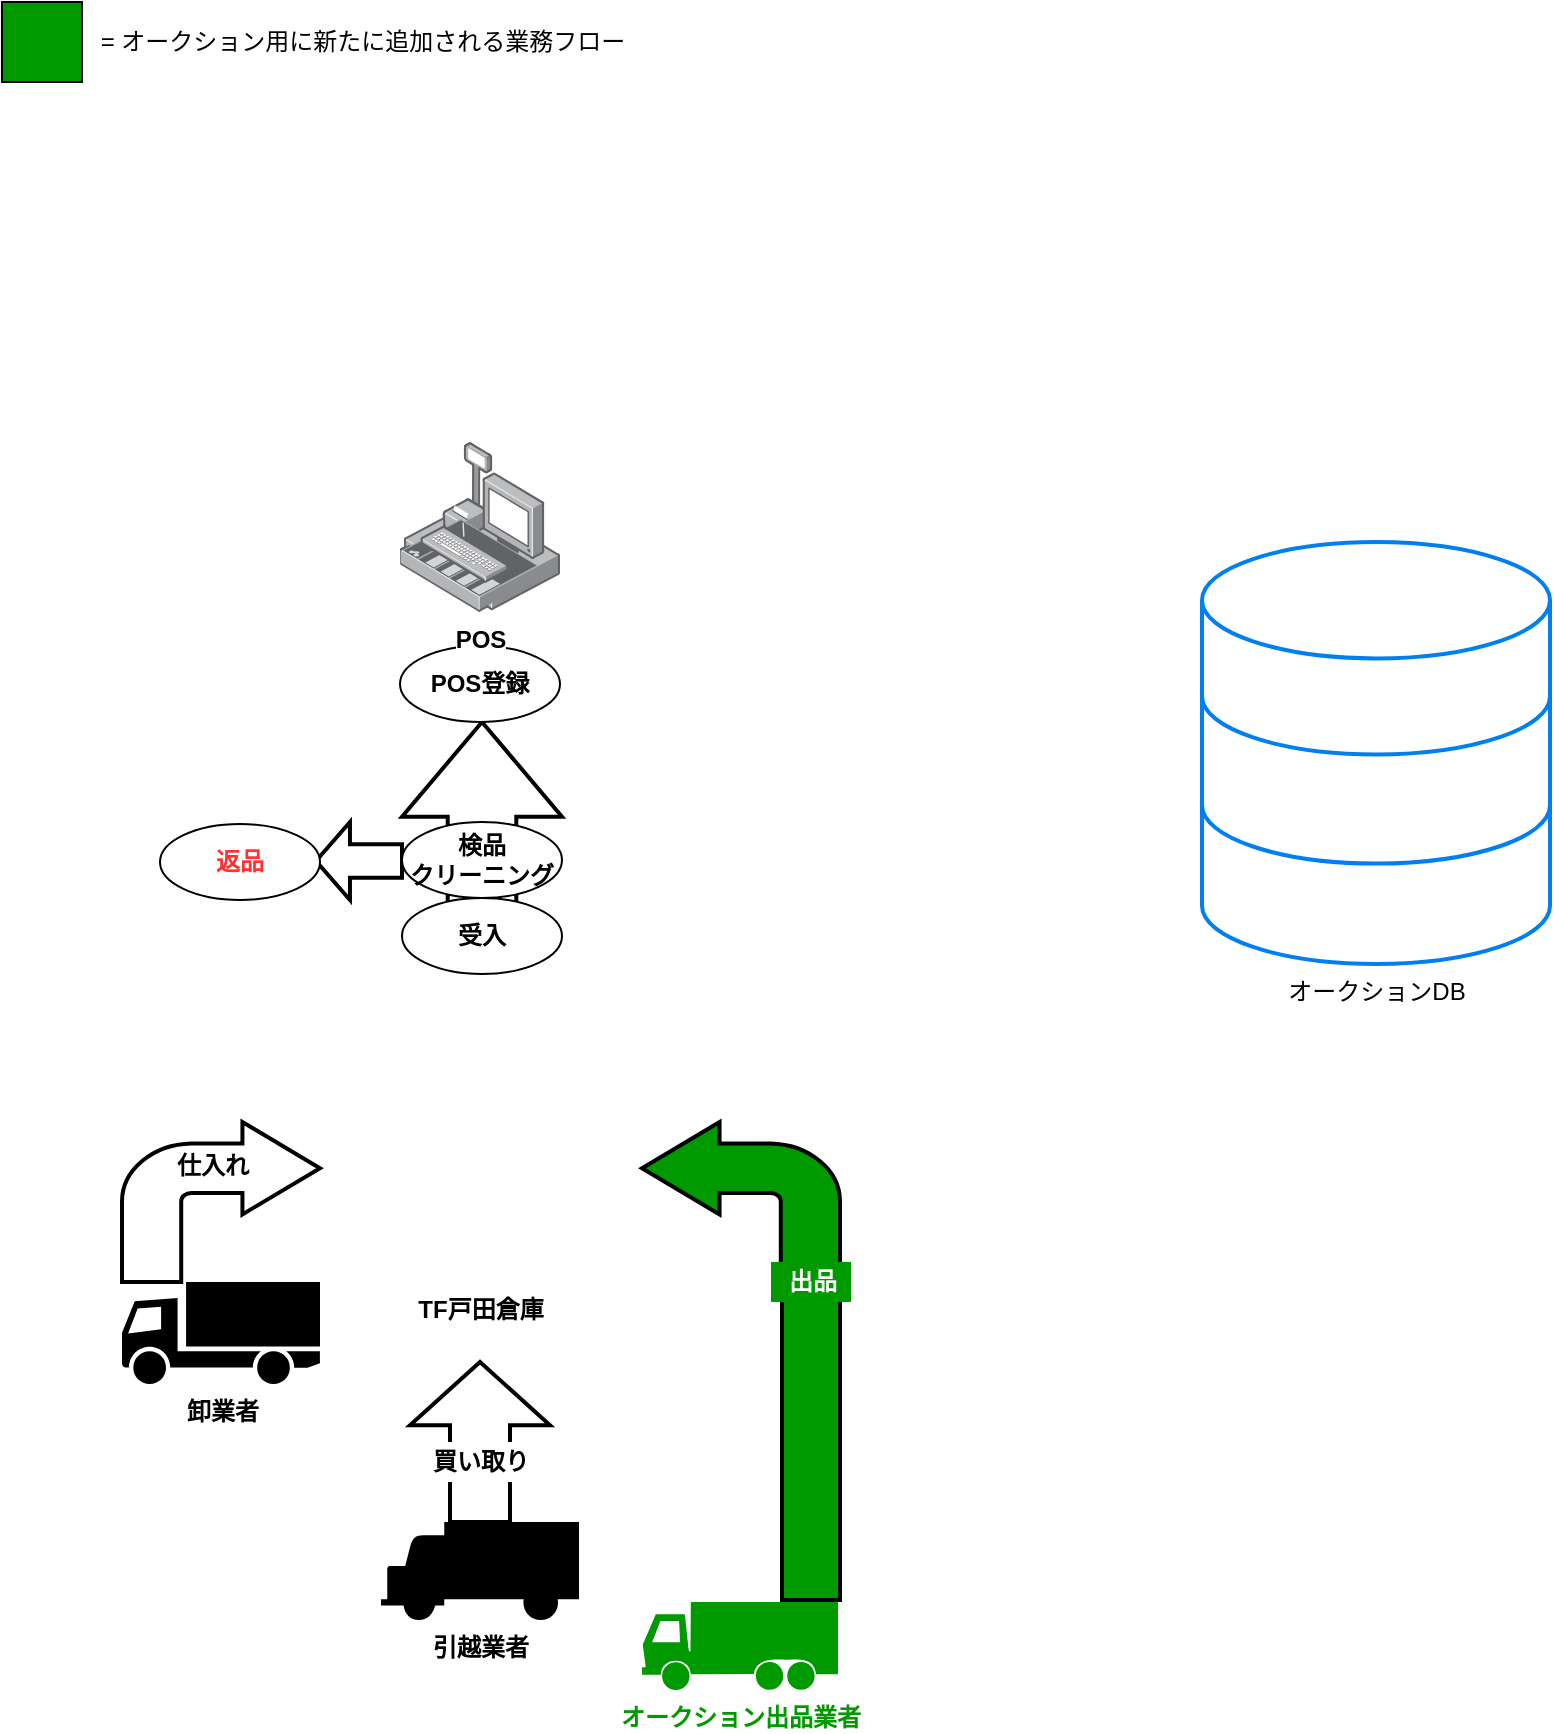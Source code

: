 <mxfile version="10.9.2" type="github"><diagram id="4Yot-8zi4ZWsPV4yoA25" name="Page-1"><mxGraphModel dx="918" dy="1467" grid="1" gridSize="10" guides="1" tooltips="1" connect="1" arrows="1" fold="1" page="1" pageScale="1" pageWidth="1169" pageHeight="826" math="0" shadow="0"><root><mxCell id="0"/><mxCell id="1" parent="0"/><mxCell id="4wqdC9LSduSzO4ThFmsp-1" value="オークションDB" style="html=1;verticalLabelPosition=bottom;align=center;labelBackgroundColor=#ffffff;verticalAlign=top;strokeWidth=2;strokeColor=#0080F0;fillColor=#ffffff;shadow=0;dashed=0;shape=mxgraph.ios7.icons.data;" vertex="1" parent="1"><mxGeometry x="640" y="150" width="174" height="211" as="geometry"/></mxCell><mxCell id="4wqdC9LSduSzO4ThFmsp-3" value="卸業者" style="shape=mxgraph.signs.transportation.truck_1;html=1;fillColor=#000000;strokeColor=none;verticalLabelPosition=bottom;verticalAlign=top;align=center;fontStyle=1" vertex="1" parent="1"><mxGeometry x="100" y="520" width="99" height="51" as="geometry"/></mxCell><mxCell id="4wqdC9LSduSzO4ThFmsp-4" value="引越業者" style="shape=mxgraph.signs.transportation.truck_2;html=1;fillColor=#000000;strokeColor=none;verticalLabelPosition=bottom;verticalAlign=top;align=center;fontStyle=1" vertex="1" parent="1"><mxGeometry x="229.5" y="640" width="99" height="49" as="geometry"/></mxCell><mxCell id="4wqdC9LSduSzO4ThFmsp-5" value="オークション出品業者" style="shape=mxgraph.signs.transportation.truck_3;html=1;fillColor=#009900;strokeColor=none;verticalLabelPosition=bottom;verticalAlign=top;align=center;fontColor=#009900;fontStyle=1" vertex="1" parent="1"><mxGeometry x="360" y="680" width="98" height="44" as="geometry"/></mxCell><mxCell id="4wqdC9LSduSzO4ThFmsp-9" value="TF戸田倉庫" style="shape=image;html=1;verticalAlign=top;verticalLabelPosition=bottom;labelBackgroundColor=#ffffff;imageAspect=0;aspect=fixed;image=https://cdn3.iconfinder.com/data/icons/whisky-break/90/warehouse-128.png;fontStyle=1" vertex="1" parent="1"><mxGeometry x="199" y="360" width="160" height="160" as="geometry"/></mxCell><mxCell id="4wqdC9LSduSzO4ThFmsp-12" value="" style="shape=mxgraph.arrows.bent_right_arrow;html=1;verticalLabelPosition=bottom;verticalAlign=top;strokeWidth=2;strokeColor=#000000;" vertex="1" parent="1"><mxGeometry x="100" y="440" width="99" height="80" as="geometry"/></mxCell><mxCell id="4wqdC9LSduSzO4ThFmsp-13" value="仕入れ" style="text;html=1;resizable=0;points=[];autosize=1;align=center;verticalAlign=top;spacingTop=-4;fontStyle=1" vertex="1" parent="1"><mxGeometry x="120" y="452" width="50" height="20" as="geometry"/></mxCell><mxCell id="4wqdC9LSduSzO4ThFmsp-18" value="" style="shape=mxgraph.arrows.arrow_up;html=1;verticalLabelPosition=bottom;verticalAlign=top;strokeWidth=2;strokeColor=#000000;" vertex="1" parent="1"><mxGeometry x="244" y="560" width="70" height="80" as="geometry"/></mxCell><mxCell id="4wqdC9LSduSzO4ThFmsp-19" value="買い取り" style="text;html=1;resizable=0;points=[];autosize=1;align=center;verticalAlign=top;spacingTop=-4;fillColor=#ffffff;fontStyle=1" vertex="1" parent="1"><mxGeometry x="249" y="600" width="60" height="20" as="geometry"/></mxCell><mxCell id="4wqdC9LSduSzO4ThFmsp-20" value="" style="shape=mxgraph.arrows.signal-in_arrow;html=1;verticalLabelPosition=bottom;verticalAlign=top;strokeWidth=2;strokeColor=#000000;rotation=-90;fillColor=#009900;" vertex="1" parent="1"><mxGeometry x="348" y="568" width="193" height="29" as="geometry"/></mxCell><mxCell id="4wqdC9LSduSzO4ThFmsp-21" value="" style="shape=mxgraph.arrows.bent_right_arrow;html=1;verticalLabelPosition=bottom;verticalAlign=top;strokeWidth=2;strokeColor=#000000;flipH=1;fillColor=#009900;" vertex="1" parent="1"><mxGeometry x="360" y="440" width="99" height="80" as="geometry"/></mxCell><mxCell id="4wqdC9LSduSzO4ThFmsp-22" value="出品" style="text;html=1;resizable=0;points=[];autosize=1;align=center;verticalAlign=top;spacingTop=-4;fillColor=#009900;fontColor=#FFFFFF;fontStyle=1" vertex="1" parent="1"><mxGeometry x="424.5" y="510" width="40" height="20" as="geometry"/></mxCell><mxCell id="4wqdC9LSduSzO4ThFmsp-23" value="" style="whiteSpace=wrap;html=1;aspect=fixed;fillColor=#009900;fontColor=#FFFFFF;align=center;" vertex="1" parent="1"><mxGeometry x="40" y="-120" width="40" height="40" as="geometry"/></mxCell><mxCell id="4wqdC9LSduSzO4ThFmsp-24" value="= オークション用に新たに追加される業務フロー&lt;br&gt;&lt;br&gt;" style="text;html=1;resizable=0;points=[];autosize=1;align=center;verticalAlign=top;spacingTop=-4;fontColor=#000000;" vertex="1" parent="1"><mxGeometry x="80" y="-110" width="280" height="30" as="geometry"/></mxCell><mxCell id="4wqdC9LSduSzO4ThFmsp-26" value="" style="shape=mxgraph.arrows.arrow_up;html=1;verticalLabelPosition=bottom;verticalAlign=top;strokeWidth=2;strokeColor=#000000;" vertex="1" parent="1"><mxGeometry x="240" y="240" width="80" height="120" as="geometry"/></mxCell><mxCell id="4wqdC9LSduSzO4ThFmsp-27" value="受入" style="ellipse;whiteSpace=wrap;html=1;fillColor=#FFFFFF;fontColor=#000000;align=center;fontStyle=1" vertex="1" parent="1"><mxGeometry x="240" y="328" width="80" height="38" as="geometry"/></mxCell><mxCell id="4wqdC9LSduSzO4ThFmsp-30" value="" style="shape=mxgraph.arrows.arrow_right;html=1;verticalLabelPosition=bottom;verticalAlign=top;strokeWidth=2;strokeColor=#000000;fillColor=#FFFFFF;fontColor=#000000;align=center;rotation=-180;" vertex="1" parent="1"><mxGeometry x="197" y="290" width="43" height="39" as="geometry"/></mxCell><mxCell id="4wqdC9LSduSzO4ThFmsp-33" value="返品" style="ellipse;whiteSpace=wrap;html=1;fillColor=#FFFFFF;fontColor=#FF3333;align=center;fontStyle=1" vertex="1" parent="1"><mxGeometry x="119" y="291" width="80" height="38" as="geometry"/></mxCell><mxCell id="4wqdC9LSduSzO4ThFmsp-34" value="POS登録" style="ellipse;whiteSpace=wrap;html=1;fillColor=#FFFFFF;fontColor=#000000;align=center;fontStyle=1" vertex="1" parent="1"><mxGeometry x="239" y="202" width="80" height="38" as="geometry"/></mxCell><mxCell id="4wqdC9LSduSzO4ThFmsp-25" value="POS" style="points=[];aspect=fixed;html=1;align=center;shadow=0;dashed=0;image;image=img/lib/allied_telesis/security/POS.svg;fillColor=#009900;fontColor=#000000;fontStyle=1" vertex="1" parent="1"><mxGeometry x="239" y="100" width="80" height="85" as="geometry"/></mxCell><mxCell id="4wqdC9LSduSzO4ThFmsp-28" value="検品&lt;br&gt;クリーニング" style="ellipse;whiteSpace=wrap;html=1;fillColor=#FFFFFF;fontColor=#000000;align=center;fontStyle=1" vertex="1" parent="1"><mxGeometry x="240" y="290" width="80" height="38" as="geometry"/></mxCell></root></mxGraphModel></diagram></mxfile>